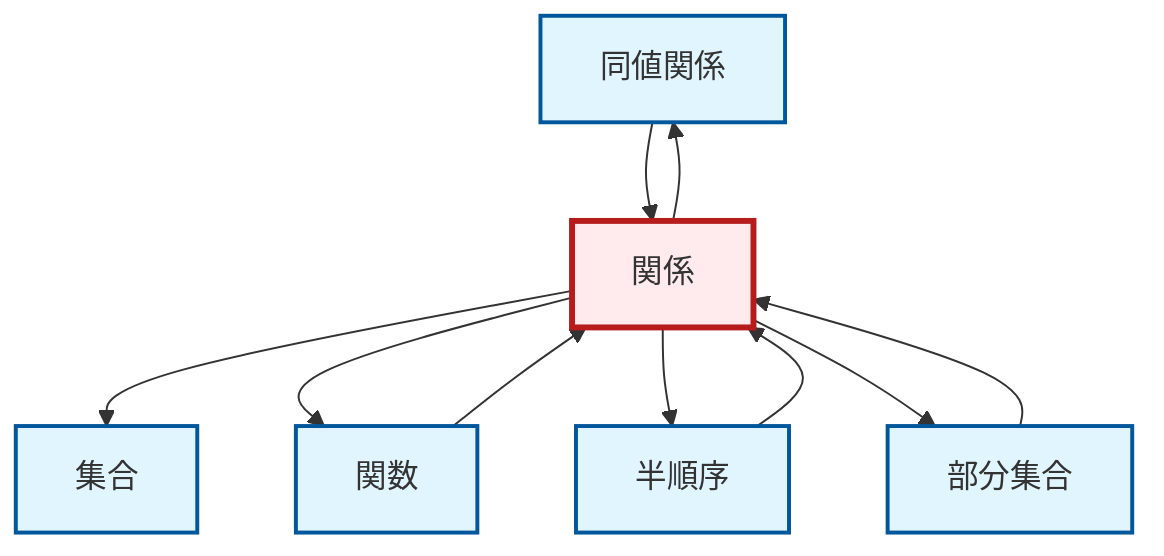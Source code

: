 graph TD
    classDef definition fill:#e1f5fe,stroke:#01579b,stroke-width:2px
    classDef theorem fill:#f3e5f5,stroke:#4a148c,stroke-width:2px
    classDef axiom fill:#fff3e0,stroke:#e65100,stroke-width:2px
    classDef example fill:#e8f5e9,stroke:#1b5e20,stroke-width:2px
    classDef current fill:#ffebee,stroke:#b71c1c,stroke-width:3px
    def-equivalence-relation["同値関係"]:::definition
    def-relation["関係"]:::definition
    def-subset["部分集合"]:::definition
    def-partial-order["半順序"]:::definition
    def-set["集合"]:::definition
    def-function["関数"]:::definition
    def-relation --> def-set
    def-relation --> def-function
    def-relation --> def-equivalence-relation
    def-relation --> def-partial-order
    def-relation --> def-subset
    def-function --> def-relation
    def-equivalence-relation --> def-relation
    def-partial-order --> def-relation
    def-subset --> def-relation
    class def-relation current